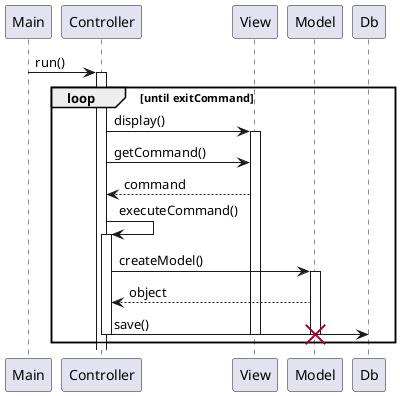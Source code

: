 @startuml sequence-diagram


Main -> Controller : run()
activate Controller
loop until exitCommand
    Controller -> View : display()
    activate View
    View <- Controller : getCommand()
    View --> Controller : command
    Controller -> Controller : executeCommand()
    activate Controller
    Controller -> Model : createModel()
    activate Model
    Model --> Controller : object
    Controller -> Db : save()
    deactivate Controller
    destroy Model
    deactivate View
end

@enduml